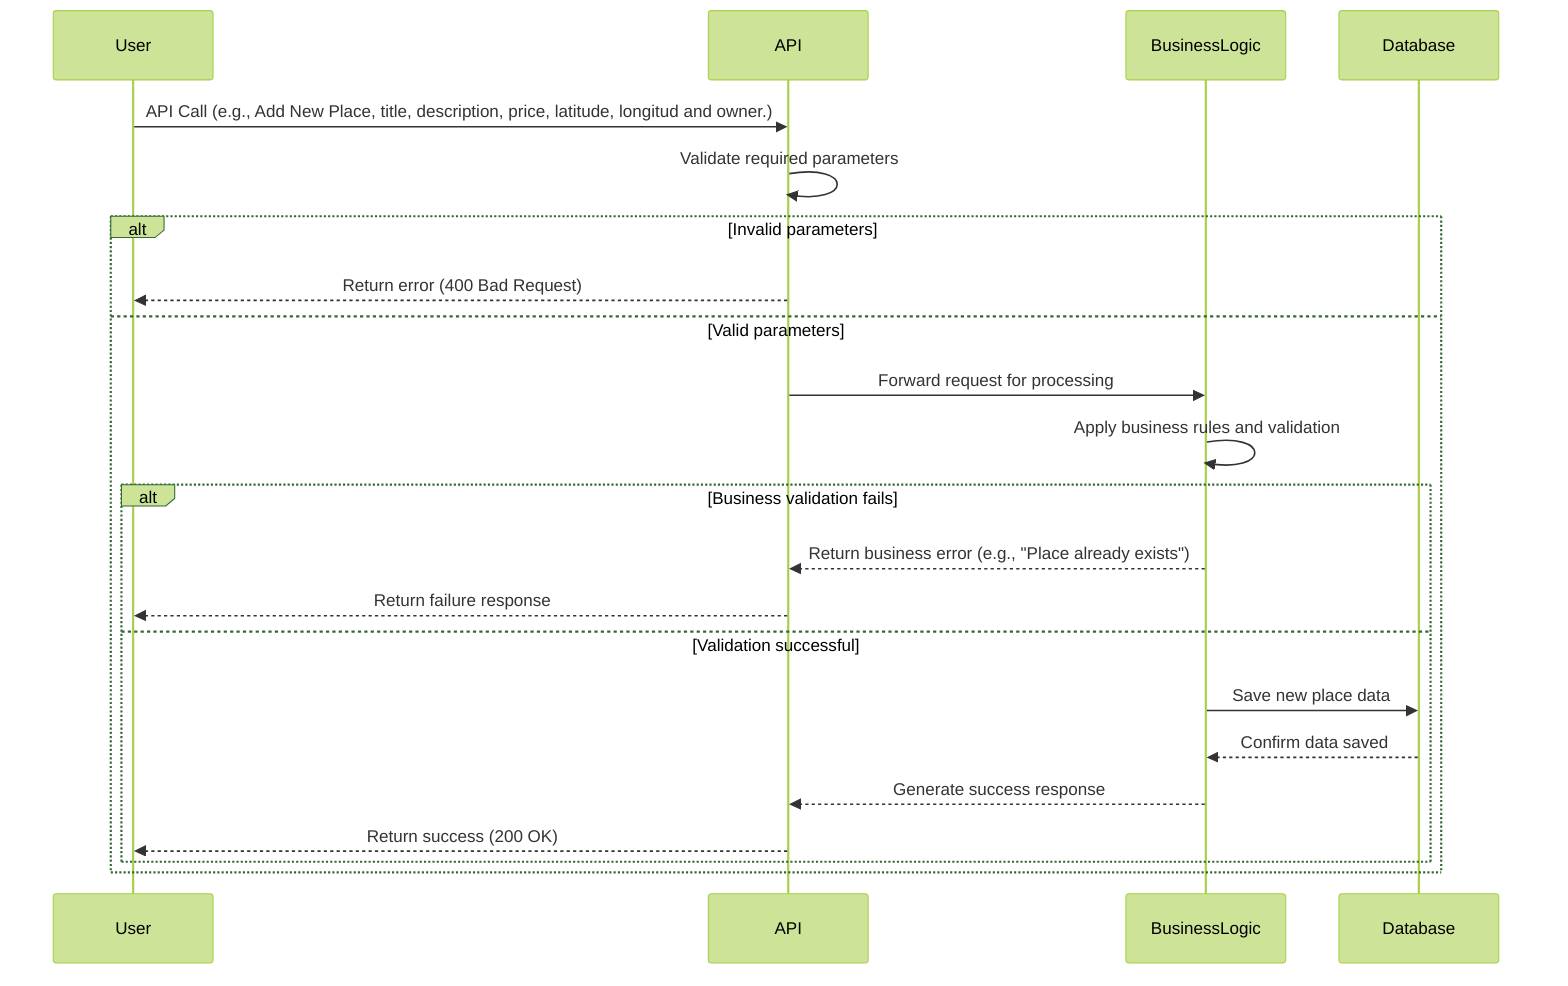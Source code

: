 ---
config:
  theme: forest
---
sequenceDiagram
participant User
participant API
participant BusinessLogic
participant Database
User->>API: API Call (e.g., Add New Place, title, description, price, latitude, longitud and owner.)
API->>API: Validate required parameters
alt Invalid parameters
    API-->>User: Return error (400 Bad Request)
else Valid parameters
    API->>BusinessLogic: Forward request for processing
    BusinessLogic->>BusinessLogic: Apply business rules and validation
    alt Business validation fails
        BusinessLogic-->>API: Return business error (e.g., "Place already exists")
        API-->>User: Return failure response
    else Validation successful
        BusinessLogic->>Database: Save new place data
        Database-->>BusinessLogic: Confirm data saved
        BusinessLogic-->>API: Generate success response
        API-->>User: Return success (200 OK)
    end
end